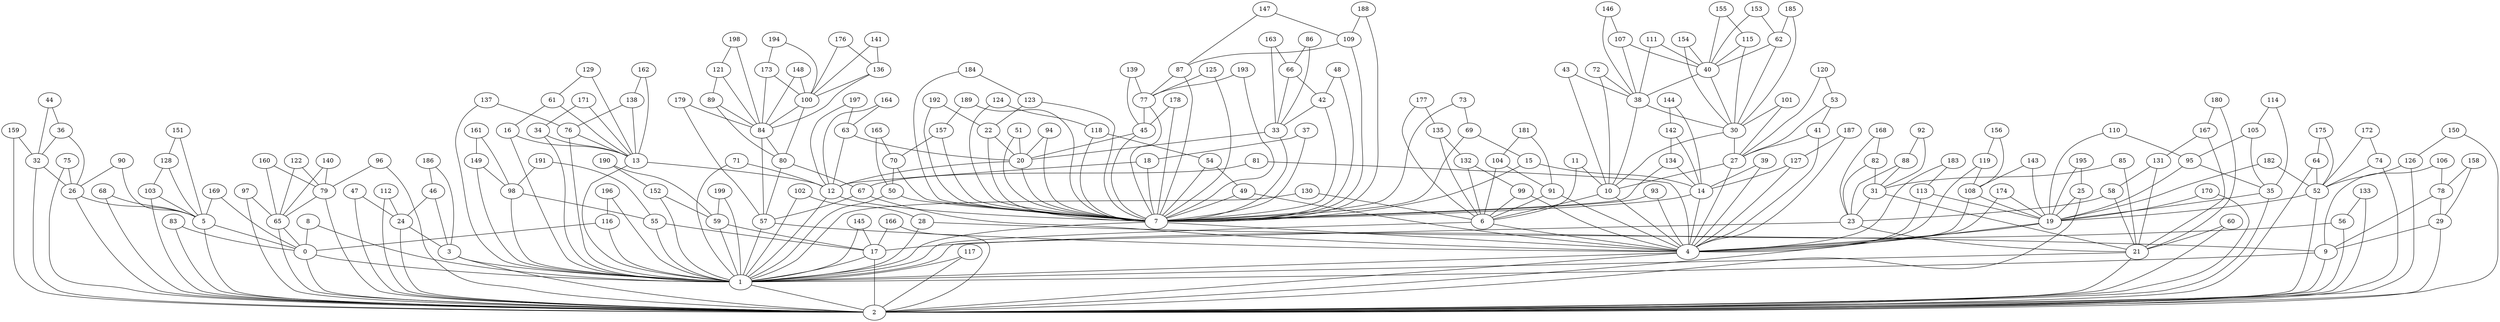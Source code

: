 graph grafoDorogovtsev_200  {
0;
1;
2;
3;
4;
5;
6;
7;
8;
9;
10;
11;
12;
13;
14;
15;
16;
17;
18;
19;
20;
21;
22;
23;
24;
25;
26;
27;
28;
29;
30;
31;
32;
33;
34;
35;
36;
37;
38;
39;
40;
41;
42;
43;
44;
45;
46;
47;
48;
49;
50;
51;
52;
53;
54;
55;
56;
57;
58;
59;
60;
61;
62;
63;
64;
65;
66;
67;
68;
69;
70;
71;
72;
73;
74;
75;
76;
77;
78;
79;
80;
81;
82;
83;
84;
85;
86;
87;
88;
89;
90;
91;
92;
93;
94;
95;
96;
97;
98;
99;
100;
101;
102;
103;
104;
105;
106;
107;
108;
109;
110;
111;
112;
113;
114;
115;
116;
117;
118;
119;
120;
121;
122;
123;
124;
125;
126;
127;
128;
129;
130;
131;
132;
133;
134;
135;
136;
137;
138;
139;
140;
141;
142;
143;
144;
145;
146;
147;
148;
149;
150;
151;
152;
153;
154;
155;
156;
157;
158;
159;
160;
161;
162;
163;
164;
165;
166;
167;
168;
169;
170;
171;
172;
173;
174;
175;
176;
177;
178;
179;
180;
181;
182;
183;
184;
185;
186;
187;
188;
189;
190;
191;
192;
193;
194;
195;
196;
197;
198;
199;
0 -- 1;
0 -- 2;
1 -- 2;
3 -- 1;
3 -- 2;
4 -- 1;
4 -- 2;
5 -- 0;
5 -- 2;
6 -- 4;
6 -- 1;
7 -- 4;
7 -- 1;
8 -- 0;
8 -- 1;
9 -- 1;
9 -- 2;
10 -- 6;
10 -- 4;
11 -- 10;
11 -- 6;
12 -- 7;
12 -- 1;
13 -- 12;
13 -- 1;
14 -- 7;
14 -- 4;
15 -- 14;
15 -- 7;
16 -- 13;
16 -- 1;
17 -- 1;
17 -- 2;
18 -- 12;
18 -- 7;
19 -- 4;
19 -- 2;
20 -- 12;
20 -- 7;
21 -- 1;
21 -- 2;
22 -- 20;
22 -- 7;
23 -- 21;
23 -- 1;
24 -- 3;
24 -- 2;
25 -- 19;
25 -- 2;
26 -- 5;
26 -- 2;
27 -- 10;
27 -- 4;
28 -- 9;
28 -- 1;
29 -- 9;
29 -- 2;
30 -- 27;
30 -- 10;
31 -- 23;
31 -- 21;
32 -- 26;
32 -- 2;
33 -- 20;
33 -- 7;
34 -- 13;
34 -- 1;
35 -- 19;
35 -- 2;
36 -- 32;
36 -- 26;
37 -- 18;
37 -- 7;
38 -- 30;
38 -- 10;
39 -- 14;
39 -- 4;
40 -- 38;
40 -- 30;
41 -- 27;
41 -- 4;
42 -- 33;
42 -- 7;
43 -- 38;
43 -- 10;
44 -- 36;
44 -- 32;
45 -- 20;
45 -- 7;
46 -- 24;
46 -- 3;
47 -- 24;
47 -- 2;
48 -- 42;
48 -- 7;
49 -- 7;
49 -- 4;
50 -- 7;
50 -- 1;
51 -- 20;
51 -- 7;
52 -- 19;
52 -- 2;
53 -- 41;
53 -- 27;
54 -- 49;
54 -- 7;
55 -- 17;
55 -- 1;
56 -- 17;
56 -- 2;
57 -- 4;
57 -- 1;
58 -- 23;
58 -- 21;
59 -- 17;
59 -- 1;
60 -- 21;
60 -- 2;
61 -- 16;
61 -- 13;
62 -- 40;
62 -- 30;
63 -- 20;
63 -- 12;
64 -- 52;
64 -- 2;
65 -- 0;
65 -- 2;
66 -- 42;
66 -- 33;
67 -- 57;
67 -- 4;
68 -- 5;
68 -- 2;
69 -- 15;
69 -- 7;
70 -- 50;
70 -- 7;
71 -- 12;
71 -- 1;
72 -- 38;
72 -- 10;
73 -- 69;
73 -- 7;
74 -- 52;
74 -- 2;
75 -- 26;
75 -- 2;
76 -- 13;
76 -- 1;
77 -- 45;
77 -- 7;
78 -- 29;
78 -- 9;
79 -- 65;
79 -- 2;
80 -- 67;
80 -- 57;
81 -- 67;
81 -- 4;
82 -- 31;
82 -- 23;
83 -- 0;
83 -- 2;
84 -- 80;
84 -- 57;
85 -- 31;
85 -- 21;
86 -- 66;
86 -- 33;
87 -- 77;
87 -- 7;
88 -- 31;
88 -- 23;
89 -- 84;
89 -- 80;
90 -- 26;
90 -- 5;
91 -- 6;
91 -- 4;
92 -- 88;
92 -- 31;
93 -- 7;
93 -- 4;
94 -- 20;
94 -- 7;
95 -- 35;
95 -- 19;
96 -- 79;
96 -- 2;
97 -- 65;
97 -- 2;
98 -- 55;
98 -- 1;
99 -- 6;
99 -- 4;
100 -- 84;
100 -- 80;
101 -- 30;
101 -- 27;
102 -- 28;
102 -- 1;
103 -- 5;
103 -- 2;
104 -- 91;
104 -- 6;
105 -- 95;
105 -- 35;
106 -- 78;
106 -- 9;
107 -- 40;
107 -- 38;
108 -- 19;
108 -- 4;
109 -- 87;
109 -- 7;
110 -- 95;
110 -- 19;
111 -- 40;
111 -- 38;
112 -- 24;
112 -- 2;
113 -- 19;
113 -- 4;
114 -- 105;
114 -- 35;
115 -- 40;
115 -- 30;
116 -- 0;
116 -- 1;
117 -- 1;
117 -- 2;
118 -- 54;
118 -- 7;
119 -- 108;
119 -- 4;
120 -- 53;
120 -- 27;
121 -- 89;
121 -- 84;
122 -- 79;
122 -- 65;
123 -- 22;
123 -- 7;
124 -- 118;
124 -- 7;
125 -- 77;
125 -- 7;
126 -- 52;
126 -- 2;
127 -- 14;
127 -- 4;
128 -- 103;
128 -- 5;
129 -- 61;
129 -- 13;
130 -- 6;
130 -- 1;
131 -- 58;
131 -- 21;
132 -- 99;
132 -- 6;
133 -- 56;
133 -- 2;
134 -- 14;
134 -- 7;
135 -- 132;
135 -- 6;
136 -- 100;
136 -- 84;
137 -- 76;
137 -- 1;
138 -- 76;
138 -- 13;
139 -- 77;
139 -- 45;
140 -- 79;
140 -- 65;
141 -- 136;
141 -- 100;
142 -- 134;
142 -- 14;
143 -- 108;
143 -- 19;
144 -- 142;
144 -- 14;
145 -- 17;
145 -- 1;
146 -- 107;
146 -- 38;
147 -- 109;
147 -- 87;
148 -- 100;
148 -- 84;
149 -- 98;
149 -- 1;
150 -- 126;
150 -- 2;
151 -- 128;
151 -- 5;
152 -- 59;
152 -- 1;
153 -- 62;
153 -- 40;
154 -- 40;
154 -- 30;
155 -- 115;
155 -- 40;
156 -- 119;
156 -- 108;
157 -- 70;
157 -- 7;
158 -- 78;
158 -- 29;
159 -- 32;
159 -- 2;
160 -- 79;
160 -- 65;
161 -- 149;
161 -- 98;
162 -- 138;
162 -- 13;
163 -- 66;
163 -- 33;
164 -- 63;
164 -- 12;
165 -- 70;
165 -- 50;
166 -- 17;
166 -- 2;
167 -- 131;
167 -- 21;
168 -- 82;
168 -- 23;
169 -- 5;
169 -- 0;
170 -- 19;
170 -- 2;
171 -- 34;
171 -- 13;
172 -- 74;
172 -- 52;
173 -- 100;
173 -- 84;
174 -- 19;
174 -- 4;
175 -- 64;
175 -- 52;
176 -- 136;
176 -- 100;
177 -- 135;
177 -- 6;
178 -- 45;
178 -- 7;
179 -- 84;
179 -- 57;
180 -- 167;
180 -- 21;
181 -- 104;
181 -- 91;
182 -- 52;
182 -- 19;
183 -- 113;
183 -- 4;
184 -- 123;
184 -- 7;
185 -- 62;
185 -- 30;
186 -- 46;
186 -- 3;
187 -- 127;
187 -- 4;
188 -- 109;
188 -- 7;
189 -- 157;
189 -- 7;
190 -- 152;
190 -- 59;
191 -- 98;
191 -- 55;
192 -- 22;
192 -- 7;
193 -- 77;
193 -- 7;
194 -- 173;
194 -- 100;
195 -- 25;
195 -- 19;
196 -- 116;
196 -- 1;
197 -- 63;
197 -- 12;
198 -- 121;
198 -- 84;
199 -- 59;
199 -- 1;
}